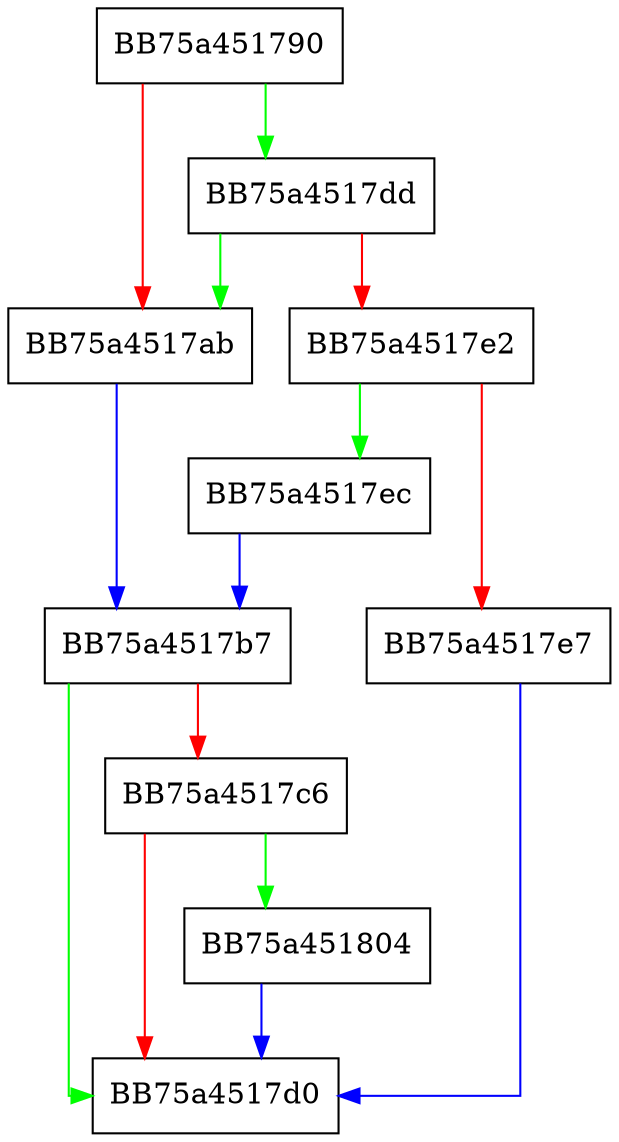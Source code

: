 digraph lua_setfenv {
  node [shape="box"];
  graph [splines=ortho];
  BB75a451790 -> BB75a4517dd [color="green"];
  BB75a451790 -> BB75a4517ab [color="red"];
  BB75a4517ab -> BB75a4517b7 [color="blue"];
  BB75a4517b7 -> BB75a4517d0 [color="green"];
  BB75a4517b7 -> BB75a4517c6 [color="red"];
  BB75a4517c6 -> BB75a451804 [color="green"];
  BB75a4517c6 -> BB75a4517d0 [color="red"];
  BB75a4517dd -> BB75a4517ab [color="green"];
  BB75a4517dd -> BB75a4517e2 [color="red"];
  BB75a4517e2 -> BB75a4517ec [color="green"];
  BB75a4517e2 -> BB75a4517e7 [color="red"];
  BB75a4517e7 -> BB75a4517d0 [color="blue"];
  BB75a4517ec -> BB75a4517b7 [color="blue"];
  BB75a451804 -> BB75a4517d0 [color="blue"];
}